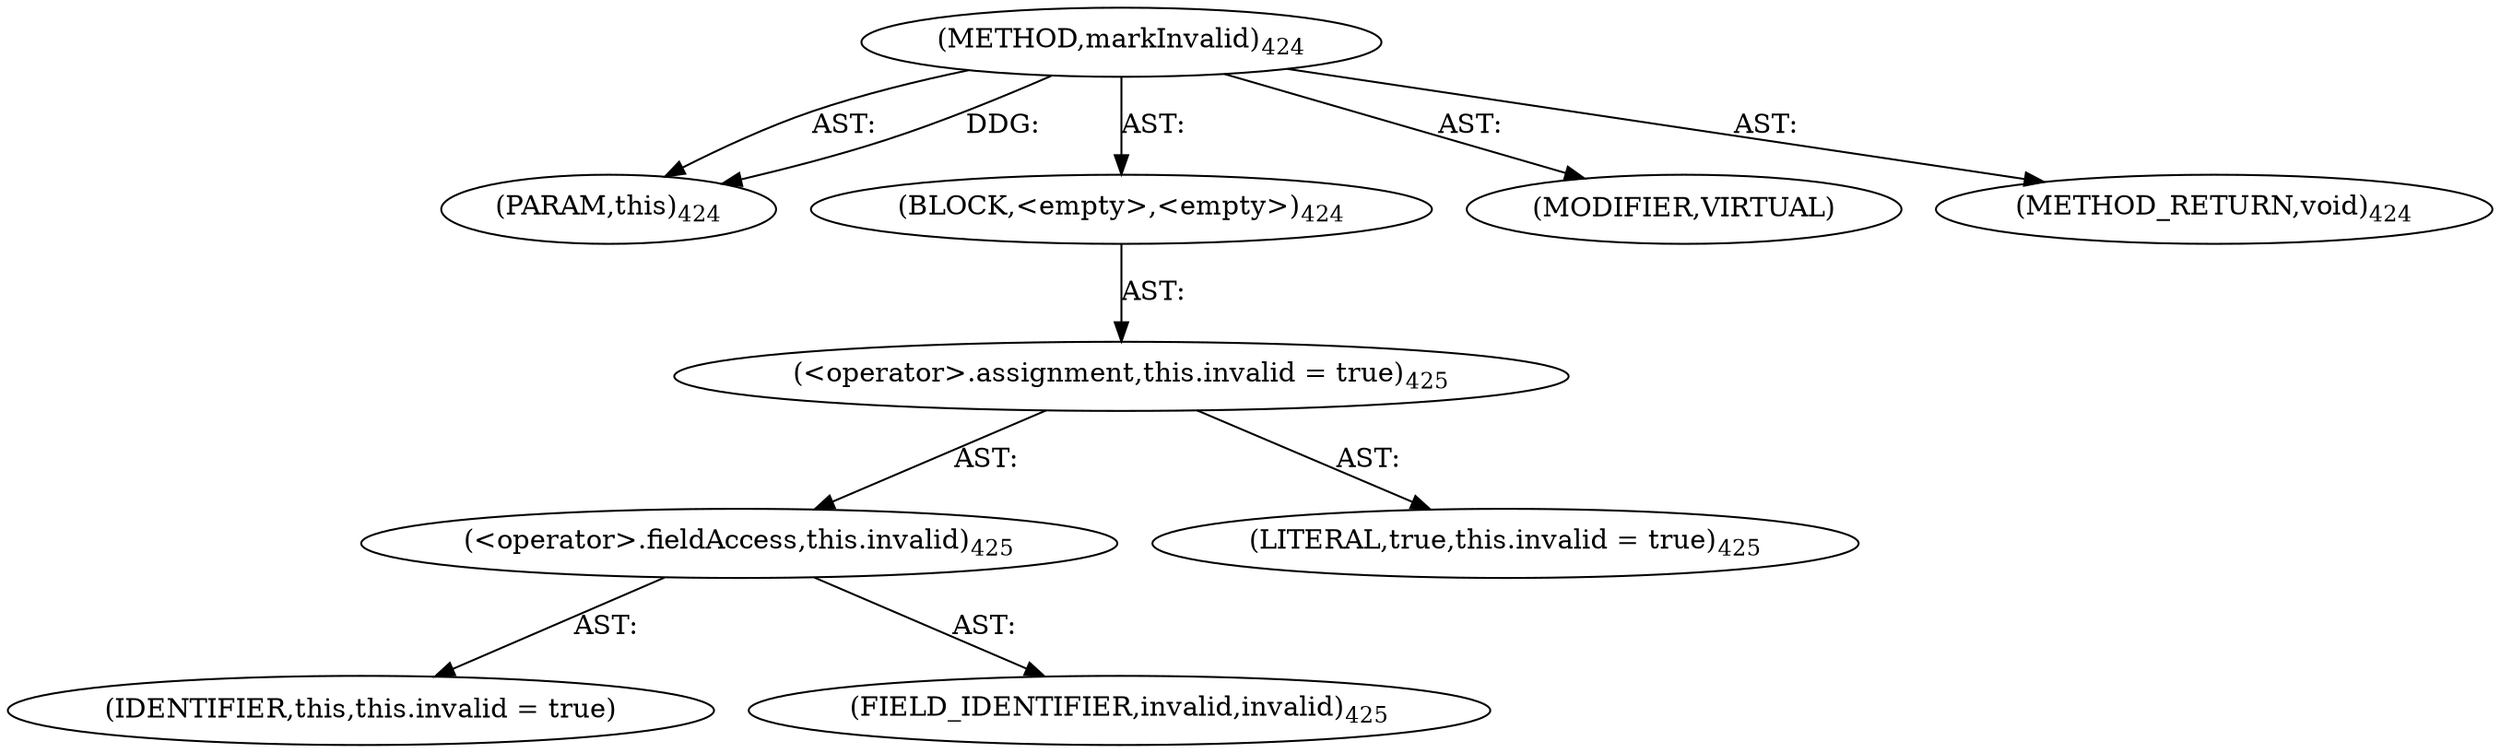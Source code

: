 digraph "markInvalid" {  
"111669149720" [label = <(METHOD,markInvalid)<SUB>424</SUB>> ]
"115964117034" [label = <(PARAM,this)<SUB>424</SUB>> ]
"25769803811" [label = <(BLOCK,&lt;empty&gt;,&lt;empty&gt;)<SUB>424</SUB>> ]
"30064771149" [label = <(&lt;operator&gt;.assignment,this.invalid = true)<SUB>425</SUB>> ]
"30064771150" [label = <(&lt;operator&gt;.fieldAccess,this.invalid)<SUB>425</SUB>> ]
"68719476817" [label = <(IDENTIFIER,this,this.invalid = true)> ]
"55834574874" [label = <(FIELD_IDENTIFIER,invalid,invalid)<SUB>425</SUB>> ]
"90194313220" [label = <(LITERAL,true,this.invalid = true)<SUB>425</SUB>> ]
"133143986231" [label = <(MODIFIER,VIRTUAL)> ]
"128849018904" [label = <(METHOD_RETURN,void)<SUB>424</SUB>> ]
  "111669149720" -> "115964117034"  [ label = "AST: "] 
  "111669149720" -> "25769803811"  [ label = "AST: "] 
  "111669149720" -> "133143986231"  [ label = "AST: "] 
  "111669149720" -> "128849018904"  [ label = "AST: "] 
  "25769803811" -> "30064771149"  [ label = "AST: "] 
  "30064771149" -> "30064771150"  [ label = "AST: "] 
  "30064771149" -> "90194313220"  [ label = "AST: "] 
  "30064771150" -> "68719476817"  [ label = "AST: "] 
  "30064771150" -> "55834574874"  [ label = "AST: "] 
  "111669149720" -> "115964117034"  [ label = "DDG: "] 
}
